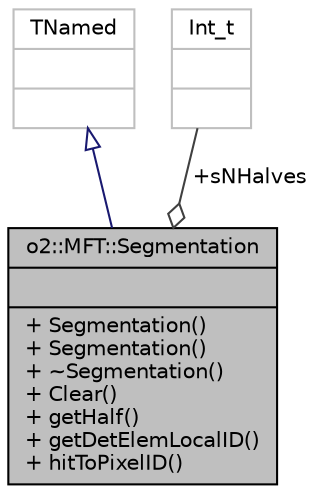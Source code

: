 digraph "o2::MFT::Segmentation"
{
 // INTERACTIVE_SVG=YES
  bgcolor="transparent";
  edge [fontname="Helvetica",fontsize="10",labelfontname="Helvetica",labelfontsize="10"];
  node [fontname="Helvetica",fontsize="10",shape=record];
  Node1 [label="{o2::MFT::Segmentation\n||+ Segmentation()\l+ Segmentation()\l+ ~Segmentation()\l+ Clear()\l+ getHalf()\l+ getDetElemLocalID()\l+ hitToPixelID()\l}",height=0.2,width=0.4,color="black", fillcolor="grey75", style="filled" fontcolor="black"];
  Node2 -> Node1 [dir="back",color="midnightblue",fontsize="10",style="solid",arrowtail="onormal",fontname="Helvetica"];
  Node2 [label="{TNamed\n||}",height=0.2,width=0.4,color="grey75"];
  Node3 -> Node1 [color="grey25",fontsize="10",style="solid",label=" +sNHalves" ,arrowhead="odiamond",fontname="Helvetica"];
  Node3 [label="{Int_t\n||}",height=0.2,width=0.4,color="grey75"];
}
